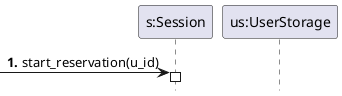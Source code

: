 @startuml

hide footbox
autonumber "<b>##."

participant "s:Session" as S
participant "us:UserStorage" as US


[-> S + : start_reservation(u_id)



@enduml